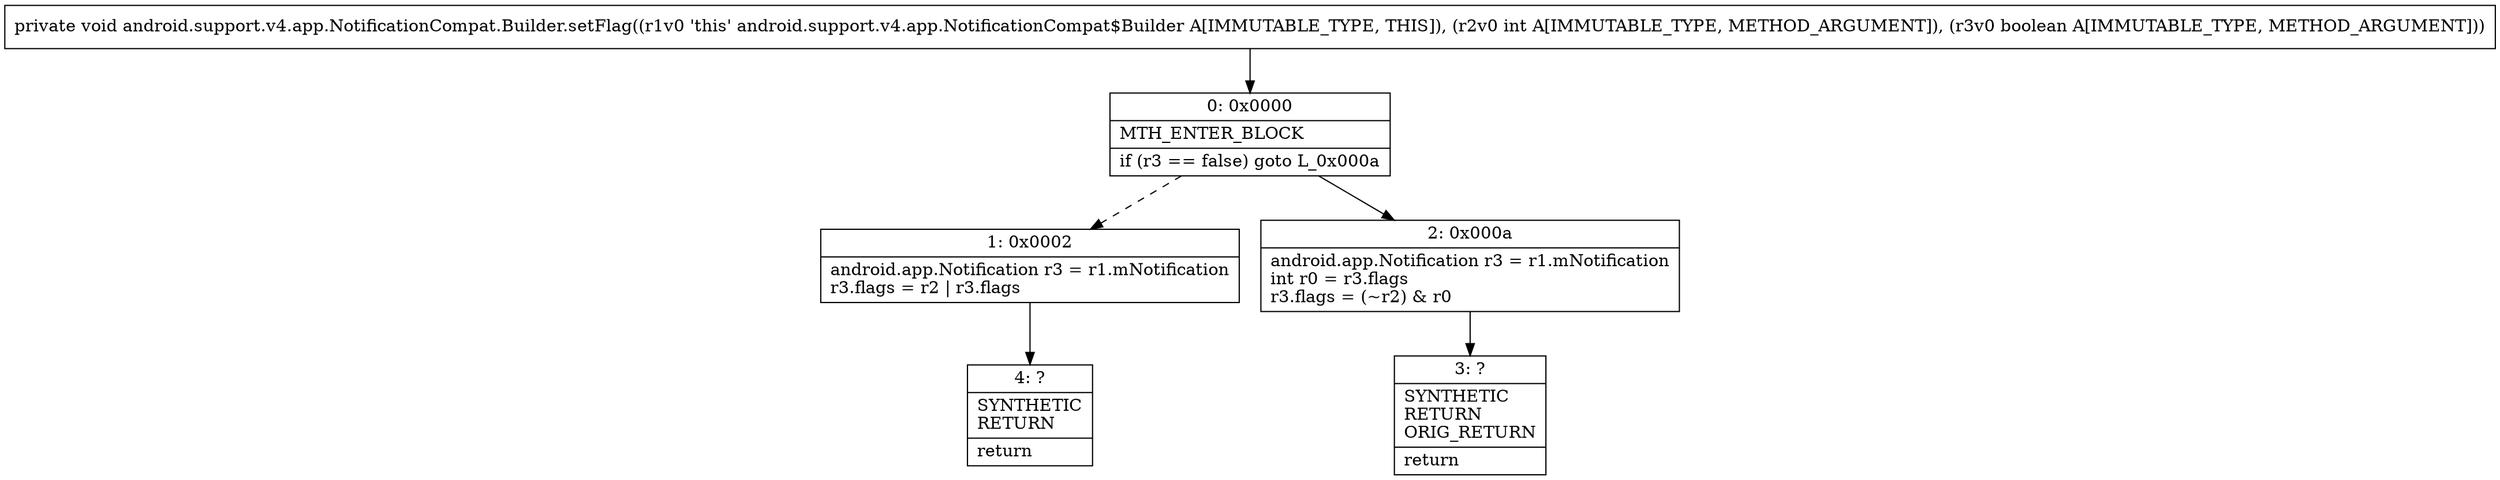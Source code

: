 digraph "CFG forandroid.support.v4.app.NotificationCompat.Builder.setFlag(IZ)V" {
Node_0 [shape=record,label="{0\:\ 0x0000|MTH_ENTER_BLOCK\l|if (r3 == false) goto L_0x000a\l}"];
Node_1 [shape=record,label="{1\:\ 0x0002|android.app.Notification r3 = r1.mNotification\lr3.flags = r2 \| r3.flags\l}"];
Node_2 [shape=record,label="{2\:\ 0x000a|android.app.Notification r3 = r1.mNotification\lint r0 = r3.flags\lr3.flags = (~r2) & r0\l}"];
Node_3 [shape=record,label="{3\:\ ?|SYNTHETIC\lRETURN\lORIG_RETURN\l|return\l}"];
Node_4 [shape=record,label="{4\:\ ?|SYNTHETIC\lRETURN\l|return\l}"];
MethodNode[shape=record,label="{private void android.support.v4.app.NotificationCompat.Builder.setFlag((r1v0 'this' android.support.v4.app.NotificationCompat$Builder A[IMMUTABLE_TYPE, THIS]), (r2v0 int A[IMMUTABLE_TYPE, METHOD_ARGUMENT]), (r3v0 boolean A[IMMUTABLE_TYPE, METHOD_ARGUMENT])) }"];
MethodNode -> Node_0;
Node_0 -> Node_1[style=dashed];
Node_0 -> Node_2;
Node_1 -> Node_4;
Node_2 -> Node_3;
}

